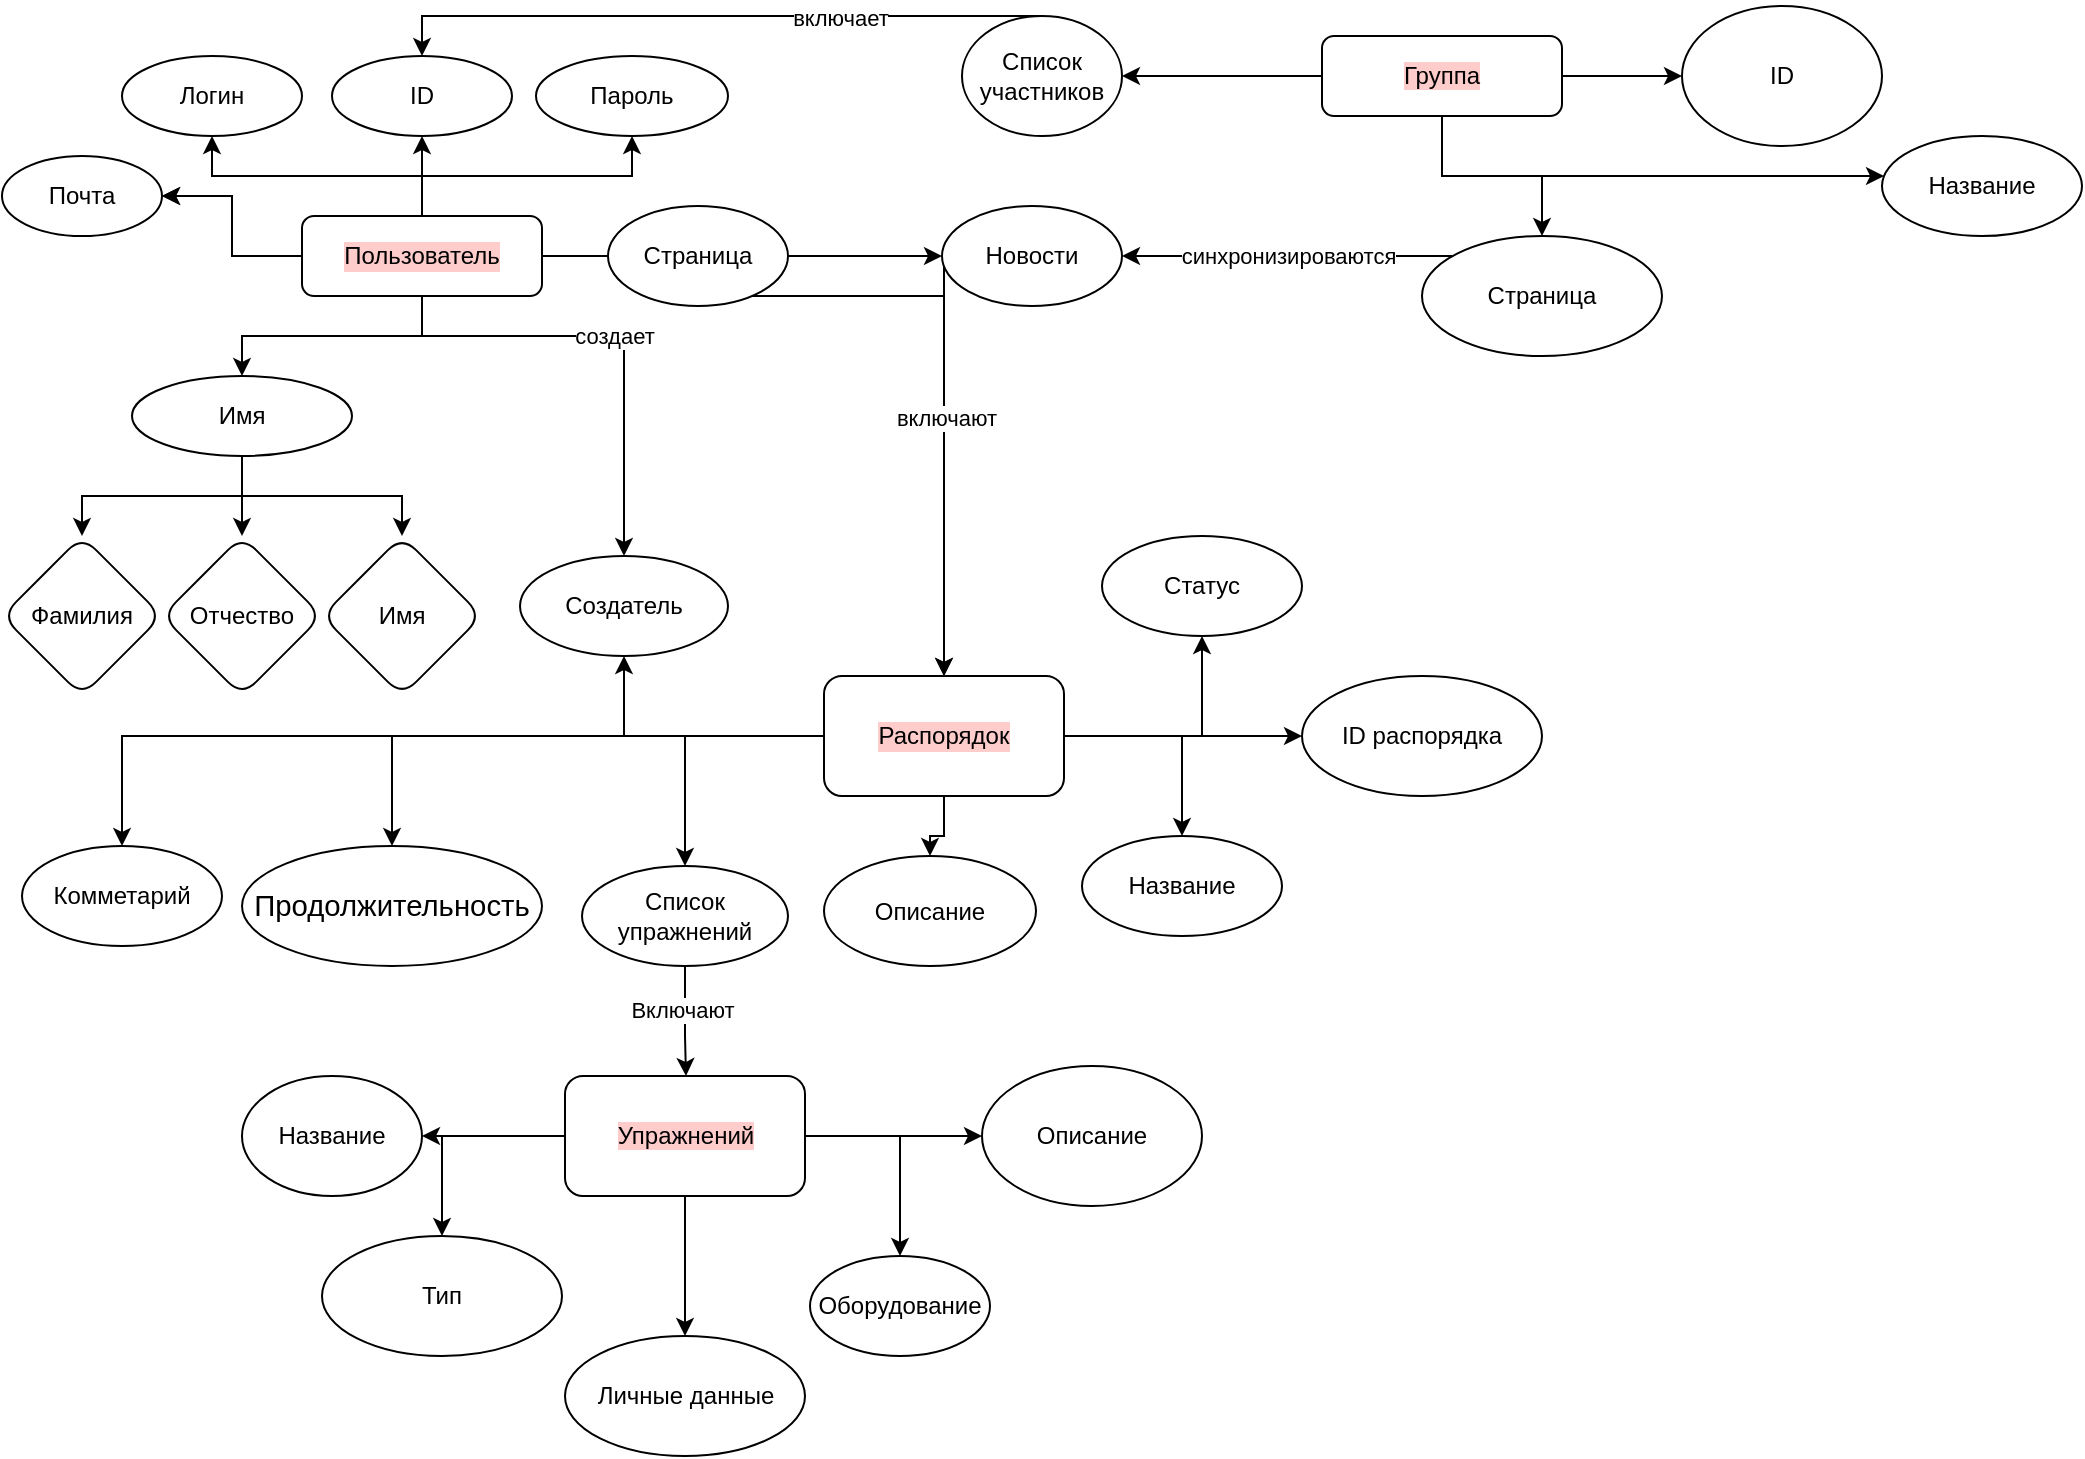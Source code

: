 <mxfile version="15.8.2" type="github">
  <diagram id="C5RBs43oDa-KdzZeNtuy" name="Page-1">
    <mxGraphModel dx="1422" dy="798" grid="1" gridSize="10" guides="1" tooltips="1" connect="1" arrows="1" fold="1" page="1" pageScale="1" pageWidth="827" pageHeight="1169" math="0" shadow="0">
      <root>
        <mxCell id="WIyWlLk6GJQsqaUBKTNV-0" />
        <mxCell id="WIyWlLk6GJQsqaUBKTNV-1" parent="WIyWlLk6GJQsqaUBKTNV-0" />
        <mxCell id="T0smnaooiY0XDKx1orWB-1" value="" style="edgeStyle=orthogonalEdgeStyle;rounded=0;orthogonalLoop=1;jettySize=auto;html=1;" edge="1" parent="WIyWlLk6GJQsqaUBKTNV-1" source="WIyWlLk6GJQsqaUBKTNV-7" target="T0smnaooiY0XDKx1orWB-0">
          <mxGeometry relative="1" as="geometry" />
        </mxCell>
        <mxCell id="T0smnaooiY0XDKx1orWB-3" value="" style="edgeStyle=orthogonalEdgeStyle;rounded=0;orthogonalLoop=1;jettySize=auto;html=1;" edge="1" parent="WIyWlLk6GJQsqaUBKTNV-1" source="WIyWlLk6GJQsqaUBKTNV-7" target="T0smnaooiY0XDKx1orWB-2">
          <mxGeometry relative="1" as="geometry" />
        </mxCell>
        <mxCell id="T0smnaooiY0XDKx1orWB-5" value="" style="edgeStyle=orthogonalEdgeStyle;rounded=0;orthogonalLoop=1;jettySize=auto;html=1;" edge="1" parent="WIyWlLk6GJQsqaUBKTNV-1" source="WIyWlLk6GJQsqaUBKTNV-7" target="T0smnaooiY0XDKx1orWB-4">
          <mxGeometry relative="1" as="geometry" />
        </mxCell>
        <mxCell id="T0smnaooiY0XDKx1orWB-7" value="" style="edgeStyle=orthogonalEdgeStyle;rounded=0;orthogonalLoop=1;jettySize=auto;html=1;" edge="1" parent="WIyWlLk6GJQsqaUBKTNV-1" source="WIyWlLk6GJQsqaUBKTNV-7" target="T0smnaooiY0XDKx1orWB-6">
          <mxGeometry relative="1" as="geometry" />
        </mxCell>
        <mxCell id="T0smnaooiY0XDKx1orWB-9" value="" style="edgeStyle=orthogonalEdgeStyle;rounded=0;orthogonalLoop=1;jettySize=auto;html=1;" edge="1" parent="WIyWlLk6GJQsqaUBKTNV-1" source="WIyWlLk6GJQsqaUBKTNV-7" target="T0smnaooiY0XDKx1orWB-8">
          <mxGeometry relative="1" as="geometry" />
        </mxCell>
        <mxCell id="T0smnaooiY0XDKx1orWB-10" value="" style="edgeStyle=orthogonalEdgeStyle;rounded=0;orthogonalLoop=1;jettySize=auto;html=1;" edge="1" parent="WIyWlLk6GJQsqaUBKTNV-1" source="WIyWlLk6GJQsqaUBKTNV-7" target="T0smnaooiY0XDKx1orWB-8">
          <mxGeometry relative="1" as="geometry" />
        </mxCell>
        <mxCell id="T0smnaooiY0XDKx1orWB-14" value="" style="edgeStyle=orthogonalEdgeStyle;rounded=0;orthogonalLoop=1;jettySize=auto;html=1;" edge="1" parent="WIyWlLk6GJQsqaUBKTNV-1" source="WIyWlLk6GJQsqaUBKTNV-7">
          <mxGeometry relative="1" as="geometry">
            <mxPoint x="360" y="180" as="targetPoint" />
          </mxGeometry>
        </mxCell>
        <mxCell id="T0smnaooiY0XDKx1orWB-16" value="" style="edgeStyle=orthogonalEdgeStyle;rounded=0;orthogonalLoop=1;jettySize=auto;html=1;startArrow=none;" edge="1" parent="WIyWlLk6GJQsqaUBKTNV-1" source="T0smnaooiY0XDKx1orWB-11" target="T0smnaooiY0XDKx1orWB-15">
          <mxGeometry relative="1" as="geometry" />
        </mxCell>
        <mxCell id="T0smnaooiY0XDKx1orWB-85" value="создает&lt;br&gt;" style="edgeStyle=orthogonalEdgeStyle;rounded=0;orthogonalLoop=1;jettySize=auto;html=1;exitX=0.5;exitY=1;exitDx=0;exitDy=0;entryX=0.5;entryY=0;entryDx=0;entryDy=0;fontColor=#000000;" edge="1" parent="WIyWlLk6GJQsqaUBKTNV-1" source="WIyWlLk6GJQsqaUBKTNV-7" target="T0smnaooiY0XDKx1orWB-37">
          <mxGeometry relative="1" as="geometry">
            <Array as="points">
              <mxPoint x="220" y="220" />
              <mxPoint x="321" y="220" />
            </Array>
          </mxGeometry>
        </mxCell>
        <mxCell id="WIyWlLk6GJQsqaUBKTNV-7" value="Пользователь" style="rounded=1;whiteSpace=wrap;html=1;fontSize=12;glass=0;strokeWidth=1;shadow=0;fontColor=#000000;labelBackgroundColor=#FFCCCC;" parent="WIyWlLk6GJQsqaUBKTNV-1" vertex="1">
          <mxGeometry x="160" y="160" width="120" height="40" as="geometry" />
        </mxCell>
        <mxCell id="T0smnaooiY0XDKx1orWB-66" value="" style="edgeStyle=orthogonalEdgeStyle;rounded=0;orthogonalLoop=1;jettySize=auto;html=1;fontColor=#000000;" edge="1" parent="WIyWlLk6GJQsqaUBKTNV-1" source="WIyWlLk6GJQsqaUBKTNV-12" target="T0smnaooiY0XDKx1orWB-65">
          <mxGeometry relative="1" as="geometry" />
        </mxCell>
        <mxCell id="T0smnaooiY0XDKx1orWB-68" value="" style="edgeStyle=orthogonalEdgeStyle;rounded=0;orthogonalLoop=1;jettySize=auto;html=1;fontColor=#000000;" edge="1" parent="WIyWlLk6GJQsqaUBKTNV-1" source="WIyWlLk6GJQsqaUBKTNV-12" target="T0smnaooiY0XDKx1orWB-67">
          <mxGeometry relative="1" as="geometry" />
        </mxCell>
        <mxCell id="T0smnaooiY0XDKx1orWB-76" style="edgeStyle=orthogonalEdgeStyle;rounded=0;orthogonalLoop=1;jettySize=auto;html=1;fontColor=#000000;" edge="1" parent="WIyWlLk6GJQsqaUBKTNV-1" source="WIyWlLk6GJQsqaUBKTNV-12" target="T0smnaooiY0XDKx1orWB-77">
          <mxGeometry relative="1" as="geometry">
            <mxPoint x="810" y="160" as="targetPoint" />
            <Array as="points">
              <mxPoint x="730" y="140" />
            </Array>
          </mxGeometry>
        </mxCell>
        <mxCell id="T0smnaooiY0XDKx1orWB-78" style="edgeStyle=orthogonalEdgeStyle;rounded=0;orthogonalLoop=1;jettySize=auto;html=1;fontColor=#000000;" edge="1" parent="WIyWlLk6GJQsqaUBKTNV-1" source="WIyWlLk6GJQsqaUBKTNV-12" target="T0smnaooiY0XDKx1orWB-79">
          <mxGeometry relative="1" as="geometry">
            <mxPoint x="900" y="90" as="targetPoint" />
          </mxGeometry>
        </mxCell>
        <mxCell id="WIyWlLk6GJQsqaUBKTNV-12" value="&lt;span style=&quot;background-color: rgb(255 , 204 , 204)&quot;&gt;Группа&lt;/span&gt;" style="rounded=1;whiteSpace=wrap;html=1;fontSize=12;glass=0;strokeWidth=1;shadow=0;" parent="WIyWlLk6GJQsqaUBKTNV-1" vertex="1">
          <mxGeometry x="670" y="70" width="120" height="40" as="geometry" />
        </mxCell>
        <mxCell id="T0smnaooiY0XDKx1orWB-0" value="ID" style="ellipse;whiteSpace=wrap;html=1;rounded=1;shadow=0;strokeWidth=1;glass=0;" vertex="1" parent="WIyWlLk6GJQsqaUBKTNV-1">
          <mxGeometry x="175" y="80" width="90" height="40" as="geometry" />
        </mxCell>
        <mxCell id="T0smnaooiY0XDKx1orWB-2" value="Логин" style="ellipse;whiteSpace=wrap;html=1;rounded=1;shadow=0;strokeWidth=1;glass=0;" vertex="1" parent="WIyWlLk6GJQsqaUBKTNV-1">
          <mxGeometry x="70" y="80" width="90" height="40" as="geometry" />
        </mxCell>
        <mxCell id="T0smnaooiY0XDKx1orWB-4" value="Пароль" style="ellipse;whiteSpace=wrap;html=1;rounded=1;shadow=0;strokeWidth=1;glass=0;" vertex="1" parent="WIyWlLk6GJQsqaUBKTNV-1">
          <mxGeometry x="277" y="80" width="96" height="40" as="geometry" />
        </mxCell>
        <mxCell id="T0smnaooiY0XDKx1orWB-18" value="" style="edgeStyle=orthogonalEdgeStyle;rounded=0;orthogonalLoop=1;jettySize=auto;html=1;" edge="1" parent="WIyWlLk6GJQsqaUBKTNV-1" source="T0smnaooiY0XDKx1orWB-6" target="T0smnaooiY0XDKx1orWB-17">
          <mxGeometry relative="1" as="geometry" />
        </mxCell>
        <mxCell id="T0smnaooiY0XDKx1orWB-26" value="" style="edgeStyle=orthogonalEdgeStyle;rounded=0;orthogonalLoop=1;jettySize=auto;html=1;" edge="1" parent="WIyWlLk6GJQsqaUBKTNV-1" source="T0smnaooiY0XDKx1orWB-6" target="T0smnaooiY0XDKx1orWB-25">
          <mxGeometry relative="1" as="geometry" />
        </mxCell>
        <mxCell id="T0smnaooiY0XDKx1orWB-84" style="edgeStyle=orthogonalEdgeStyle;rounded=0;orthogonalLoop=1;jettySize=auto;html=1;exitX=0.5;exitY=1;exitDx=0;exitDy=0;fontColor=#000000;" edge="1" parent="WIyWlLk6GJQsqaUBKTNV-1" source="T0smnaooiY0XDKx1orWB-6" target="T0smnaooiY0XDKx1orWB-27">
          <mxGeometry relative="1" as="geometry" />
        </mxCell>
        <mxCell id="T0smnaooiY0XDKx1orWB-6" value="Имя" style="ellipse;whiteSpace=wrap;html=1;rounded=1;shadow=0;strokeWidth=1;glass=0;" vertex="1" parent="WIyWlLk6GJQsqaUBKTNV-1">
          <mxGeometry x="75" y="240" width="110" height="40" as="geometry" />
        </mxCell>
        <mxCell id="T0smnaooiY0XDKx1orWB-8" value="Почта" style="ellipse;whiteSpace=wrap;html=1;rounded=1;shadow=0;strokeWidth=1;glass=0;" vertex="1" parent="WIyWlLk6GJQsqaUBKTNV-1">
          <mxGeometry x="10" y="130" width="80" height="40" as="geometry" />
        </mxCell>
        <mxCell id="T0smnaooiY0XDKx1orWB-73" style="edgeStyle=orthogonalEdgeStyle;rounded=0;orthogonalLoop=1;jettySize=auto;html=1;fontColor=#000000;" edge="1" parent="WIyWlLk6GJQsqaUBKTNV-1" source="T0smnaooiY0XDKx1orWB-15" target="T0smnaooiY0XDKx1orWB-32">
          <mxGeometry relative="1" as="geometry">
            <Array as="points">
              <mxPoint x="481" y="270" />
              <mxPoint x="481" y="270" />
            </Array>
          </mxGeometry>
        </mxCell>
        <mxCell id="T0smnaooiY0XDKx1orWB-15" value="Новости" style="ellipse;whiteSpace=wrap;html=1;rounded=1;shadow=0;strokeWidth=1;glass=0;" vertex="1" parent="WIyWlLk6GJQsqaUBKTNV-1">
          <mxGeometry x="480" y="155" width="90" height="50" as="geometry" />
        </mxCell>
        <mxCell id="T0smnaooiY0XDKx1orWB-17" value="Фамилия" style="rhombus;whiteSpace=wrap;html=1;rounded=1;shadow=0;strokeWidth=1;glass=0;" vertex="1" parent="WIyWlLk6GJQsqaUBKTNV-1">
          <mxGeometry x="10" y="320" width="80" height="80" as="geometry" />
        </mxCell>
        <mxCell id="T0smnaooiY0XDKx1orWB-25" value="Отчество" style="rhombus;whiteSpace=wrap;html=1;rounded=1;shadow=0;strokeWidth=1;glass=0;" vertex="1" parent="WIyWlLk6GJQsqaUBKTNV-1">
          <mxGeometry x="90" y="320" width="80" height="80" as="geometry" />
        </mxCell>
        <mxCell id="T0smnaooiY0XDKx1orWB-27" value="Имя" style="rhombus;whiteSpace=wrap;html=1;rounded=1;shadow=0;strokeWidth=1;glass=0;" vertex="1" parent="WIyWlLk6GJQsqaUBKTNV-1">
          <mxGeometry x="170" y="320" width="80" height="80" as="geometry" />
        </mxCell>
        <mxCell id="T0smnaooiY0XDKx1orWB-34" value="" style="edgeStyle=orthogonalEdgeStyle;rounded=0;orthogonalLoop=1;jettySize=auto;html=1;" edge="1" parent="WIyWlLk6GJQsqaUBKTNV-1" source="T0smnaooiY0XDKx1orWB-32" target="T0smnaooiY0XDKx1orWB-33">
          <mxGeometry relative="1" as="geometry" />
        </mxCell>
        <mxCell id="T0smnaooiY0XDKx1orWB-36" value="" style="edgeStyle=orthogonalEdgeStyle;rounded=0;orthogonalLoop=1;jettySize=auto;html=1;" edge="1" parent="WIyWlLk6GJQsqaUBKTNV-1" source="T0smnaooiY0XDKx1orWB-32" target="T0smnaooiY0XDKx1orWB-35">
          <mxGeometry relative="1" as="geometry" />
        </mxCell>
        <mxCell id="T0smnaooiY0XDKx1orWB-38" value="" style="edgeStyle=orthogonalEdgeStyle;rounded=0;orthogonalLoop=1;jettySize=auto;html=1;" edge="1" parent="WIyWlLk6GJQsqaUBKTNV-1" source="T0smnaooiY0XDKx1orWB-32" target="T0smnaooiY0XDKx1orWB-37">
          <mxGeometry relative="1" as="geometry" />
        </mxCell>
        <mxCell id="T0smnaooiY0XDKx1orWB-41" value="" style="edgeStyle=orthogonalEdgeStyle;rounded=0;orthogonalLoop=1;jettySize=auto;html=1;fontColor=#000000;" edge="1" parent="WIyWlLk6GJQsqaUBKTNV-1" source="T0smnaooiY0XDKx1orWB-32" target="T0smnaooiY0XDKx1orWB-40">
          <mxGeometry relative="1" as="geometry" />
        </mxCell>
        <mxCell id="T0smnaooiY0XDKx1orWB-42" style="edgeStyle=orthogonalEdgeStyle;rounded=0;orthogonalLoop=1;jettySize=auto;html=1;fontColor=#000000;" edge="1" parent="WIyWlLk6GJQsqaUBKTNV-1" source="T0smnaooiY0XDKx1orWB-32" target="T0smnaooiY0XDKx1orWB-43">
          <mxGeometry relative="1" as="geometry">
            <mxPoint x="370" y="490" as="targetPoint" />
          </mxGeometry>
        </mxCell>
        <mxCell id="T0smnaooiY0XDKx1orWB-45" value="" style="edgeStyle=orthogonalEdgeStyle;rounded=0;orthogonalLoop=1;jettySize=auto;html=1;fontColor=#000000;" edge="1" parent="WIyWlLk6GJQsqaUBKTNV-1" source="T0smnaooiY0XDKx1orWB-32" target="T0smnaooiY0XDKx1orWB-44">
          <mxGeometry relative="1" as="geometry" />
        </mxCell>
        <mxCell id="T0smnaooiY0XDKx1orWB-46" style="edgeStyle=orthogonalEdgeStyle;rounded=0;orthogonalLoop=1;jettySize=auto;html=1;fontColor=#000000;" edge="1" parent="WIyWlLk6GJQsqaUBKTNV-1" source="T0smnaooiY0XDKx1orWB-32" target="T0smnaooiY0XDKx1orWB-47">
          <mxGeometry relative="1" as="geometry">
            <mxPoint x="240" y="480" as="targetPoint" />
          </mxGeometry>
        </mxCell>
        <mxCell id="T0smnaooiY0XDKx1orWB-48" style="edgeStyle=orthogonalEdgeStyle;rounded=0;orthogonalLoop=1;jettySize=auto;html=1;fontColor=#000000;" edge="1" parent="WIyWlLk6GJQsqaUBKTNV-1" source="T0smnaooiY0XDKx1orWB-32" target="T0smnaooiY0XDKx1orWB-49">
          <mxGeometry relative="1" as="geometry">
            <mxPoint x="70" y="480" as="targetPoint" />
          </mxGeometry>
        </mxCell>
        <mxCell id="T0smnaooiY0XDKx1orWB-32" value="Распорядок" style="rounded=1;whiteSpace=wrap;html=1;fontColor=#000000;labelBackgroundColor=#FFCCCC;" vertex="1" parent="WIyWlLk6GJQsqaUBKTNV-1">
          <mxGeometry x="421" y="390" width="120" height="60" as="geometry" />
        </mxCell>
        <mxCell id="T0smnaooiY0XDKx1orWB-33" value="ID распорядка" style="ellipse;whiteSpace=wrap;html=1;rounded=1;" vertex="1" parent="WIyWlLk6GJQsqaUBKTNV-1">
          <mxGeometry x="660" y="390" width="120" height="60" as="geometry" />
        </mxCell>
        <mxCell id="T0smnaooiY0XDKx1orWB-35" value="Название" style="ellipse;whiteSpace=wrap;html=1;rounded=1;" vertex="1" parent="WIyWlLk6GJQsqaUBKTNV-1">
          <mxGeometry x="550" y="470" width="100" height="50" as="geometry" />
        </mxCell>
        <mxCell id="T0smnaooiY0XDKx1orWB-37" value="Создатель" style="ellipse;whiteSpace=wrap;html=1;rounded=1;" vertex="1" parent="WIyWlLk6GJQsqaUBKTNV-1">
          <mxGeometry x="269" y="330" width="104" height="50" as="geometry" />
        </mxCell>
        <mxCell id="T0smnaooiY0XDKx1orWB-40" value="Описание" style="ellipse;whiteSpace=wrap;html=1;rounded=1;fontColor=#000000;labelBackgroundColor=none;" vertex="1" parent="WIyWlLk6GJQsqaUBKTNV-1">
          <mxGeometry x="421" y="480" width="106" height="55" as="geometry" />
        </mxCell>
        <mxCell id="T0smnaooiY0XDKx1orWB-50" style="edgeStyle=orthogonalEdgeStyle;rounded=0;orthogonalLoop=1;jettySize=auto;html=1;fontColor=#000000;" edge="1" parent="WIyWlLk6GJQsqaUBKTNV-1" source="T0smnaooiY0XDKx1orWB-43" target="T0smnaooiY0XDKx1orWB-51">
          <mxGeometry relative="1" as="geometry">
            <mxPoint x="351.5" y="650" as="targetPoint" />
            <Array as="points">
              <mxPoint x="352" y="570" />
              <mxPoint x="352" y="570" />
            </Array>
          </mxGeometry>
        </mxCell>
        <mxCell id="T0smnaooiY0XDKx1orWB-64" value="Включают&lt;br&gt;" style="edgeLabel;html=1;align=center;verticalAlign=middle;resizable=0;points=[];fontColor=#000000;" vertex="1" connectable="0" parent="T0smnaooiY0XDKx1orWB-50">
          <mxGeometry x="-0.217" y="-2" relative="1" as="geometry">
            <mxPoint as="offset" />
          </mxGeometry>
        </mxCell>
        <mxCell id="T0smnaooiY0XDKx1orWB-43" value="Список упражнений" style="ellipse;whiteSpace=wrap;html=1;labelBackgroundColor=none;fontColor=#000000;" vertex="1" parent="WIyWlLk6GJQsqaUBKTNV-1">
          <mxGeometry x="300" y="485" width="103" height="50" as="geometry" />
        </mxCell>
        <mxCell id="T0smnaooiY0XDKx1orWB-44" value="Статус" style="ellipse;whiteSpace=wrap;html=1;rounded=1;fontColor=#000000;labelBackgroundColor=none;" vertex="1" parent="WIyWlLk6GJQsqaUBKTNV-1">
          <mxGeometry x="560" y="320" width="100" height="50" as="geometry" />
        </mxCell>
        <mxCell id="T0smnaooiY0XDKx1orWB-47" value="&lt;span style=&quot;font-size: 11.0pt ; line-height: 107% ; font-family: &amp;#34;calibri&amp;#34; , sans-serif&quot;&gt;Продолжительность&lt;/span&gt;" style="ellipse;whiteSpace=wrap;html=1;labelBackgroundColor=none;fontColor=#000000;" vertex="1" parent="WIyWlLk6GJQsqaUBKTNV-1">
          <mxGeometry x="130" y="475" width="150" height="60" as="geometry" />
        </mxCell>
        <mxCell id="T0smnaooiY0XDKx1orWB-49" value="Комметарий" style="ellipse;whiteSpace=wrap;html=1;labelBackgroundColor=none;fontColor=#000000;" vertex="1" parent="WIyWlLk6GJQsqaUBKTNV-1">
          <mxGeometry x="20" y="475" width="100" height="50" as="geometry" />
        </mxCell>
        <mxCell id="T0smnaooiY0XDKx1orWB-52" style="edgeStyle=orthogonalEdgeStyle;rounded=0;orthogonalLoop=1;jettySize=auto;html=1;fontColor=#000000;" edge="1" parent="WIyWlLk6GJQsqaUBKTNV-1" source="T0smnaooiY0XDKx1orWB-51" target="T0smnaooiY0XDKx1orWB-53">
          <mxGeometry relative="1" as="geometry">
            <mxPoint x="240" y="680" as="targetPoint" />
          </mxGeometry>
        </mxCell>
        <mxCell id="T0smnaooiY0XDKx1orWB-55" value="" style="edgeStyle=orthogonalEdgeStyle;rounded=0;orthogonalLoop=1;jettySize=auto;html=1;fontColor=#000000;" edge="1" parent="WIyWlLk6GJQsqaUBKTNV-1" source="T0smnaooiY0XDKx1orWB-51" target="T0smnaooiY0XDKx1orWB-54">
          <mxGeometry relative="1" as="geometry" />
        </mxCell>
        <mxCell id="T0smnaooiY0XDKx1orWB-56" style="edgeStyle=orthogonalEdgeStyle;rounded=0;orthogonalLoop=1;jettySize=auto;html=1;fontColor=#000000;" edge="1" parent="WIyWlLk6GJQsqaUBKTNV-1" source="T0smnaooiY0XDKx1orWB-51" target="T0smnaooiY0XDKx1orWB-57">
          <mxGeometry relative="1" as="geometry">
            <mxPoint x="400" y="760" as="targetPoint" />
          </mxGeometry>
        </mxCell>
        <mxCell id="T0smnaooiY0XDKx1orWB-58" style="edgeStyle=orthogonalEdgeStyle;rounded=0;orthogonalLoop=1;jettySize=auto;html=1;fontColor=#000000;" edge="1" parent="WIyWlLk6GJQsqaUBKTNV-1" source="T0smnaooiY0XDKx1orWB-51" target="T0smnaooiY0XDKx1orWB-59">
          <mxGeometry relative="1" as="geometry">
            <mxPoint x="490" y="680" as="targetPoint" />
          </mxGeometry>
        </mxCell>
        <mxCell id="T0smnaooiY0XDKx1orWB-61" style="edgeStyle=orthogonalEdgeStyle;rounded=0;orthogonalLoop=1;jettySize=auto;html=1;fontColor=#000000;" edge="1" parent="WIyWlLk6GJQsqaUBKTNV-1" source="T0smnaooiY0XDKx1orWB-51" target="T0smnaooiY0XDKx1orWB-62">
          <mxGeometry relative="1" as="geometry">
            <mxPoint x="351.5" y="850" as="targetPoint" />
          </mxGeometry>
        </mxCell>
        <mxCell id="T0smnaooiY0XDKx1orWB-51" value="&lt;span style=&quot;background-color: rgb(255 , 204 , 204)&quot;&gt;Упражнений&lt;/span&gt;" style="rounded=1;whiteSpace=wrap;html=1;labelBackgroundColor=none;fontColor=#000000;" vertex="1" parent="WIyWlLk6GJQsqaUBKTNV-1">
          <mxGeometry x="291.5" y="590" width="120" height="60" as="geometry" />
        </mxCell>
        <mxCell id="T0smnaooiY0XDKx1orWB-53" value="Название" style="ellipse;whiteSpace=wrap;html=1;labelBackgroundColor=none;fontColor=#000000;" vertex="1" parent="WIyWlLk6GJQsqaUBKTNV-1">
          <mxGeometry x="130" y="590" width="90" height="60" as="geometry" />
        </mxCell>
        <mxCell id="T0smnaooiY0XDKx1orWB-54" value="Тип" style="ellipse;whiteSpace=wrap;html=1;rounded=1;fontColor=#000000;" vertex="1" parent="WIyWlLk6GJQsqaUBKTNV-1">
          <mxGeometry x="170" y="670" width="120" height="60" as="geometry" />
        </mxCell>
        <mxCell id="T0smnaooiY0XDKx1orWB-57" value="Оборудование" style="ellipse;whiteSpace=wrap;html=1;labelBackgroundColor=none;fontColor=#000000;" vertex="1" parent="WIyWlLk6GJQsqaUBKTNV-1">
          <mxGeometry x="414" y="680" width="90" height="50" as="geometry" />
        </mxCell>
        <mxCell id="T0smnaooiY0XDKx1orWB-59" value="Описание" style="ellipse;whiteSpace=wrap;html=1;labelBackgroundColor=none;fontColor=#000000;" vertex="1" parent="WIyWlLk6GJQsqaUBKTNV-1">
          <mxGeometry x="500" y="585" width="110" height="70" as="geometry" />
        </mxCell>
        <mxCell id="T0smnaooiY0XDKx1orWB-62" value="Личные данные" style="ellipse;whiteSpace=wrap;html=1;labelBackgroundColor=none;fontColor=#000000;" vertex="1" parent="WIyWlLk6GJQsqaUBKTNV-1">
          <mxGeometry x="291.5" y="720" width="120" height="60" as="geometry" />
        </mxCell>
        <mxCell id="T0smnaooiY0XDKx1orWB-80" style="edgeStyle=orthogonalEdgeStyle;rounded=0;orthogonalLoop=1;jettySize=auto;html=1;entryX=0.5;entryY=0;entryDx=0;entryDy=0;fontColor=#000000;" edge="1" parent="WIyWlLk6GJQsqaUBKTNV-1" source="T0smnaooiY0XDKx1orWB-65" target="T0smnaooiY0XDKx1orWB-0">
          <mxGeometry relative="1" as="geometry">
            <Array as="points">
              <mxPoint x="220" y="60" />
            </Array>
          </mxGeometry>
        </mxCell>
        <mxCell id="T0smnaooiY0XDKx1orWB-81" value="включает&lt;br&gt;" style="edgeLabel;html=1;align=center;verticalAlign=middle;resizable=0;points=[];fontColor=#000000;" vertex="1" connectable="0" parent="T0smnaooiY0XDKx1orWB-80">
          <mxGeometry x="-0.388" y="1" relative="1" as="geometry">
            <mxPoint as="offset" />
          </mxGeometry>
        </mxCell>
        <mxCell id="T0smnaooiY0XDKx1orWB-65" value="Список участников" style="ellipse;whiteSpace=wrap;html=1;rounded=1;shadow=0;strokeWidth=1;glass=0;" vertex="1" parent="WIyWlLk6GJQsqaUBKTNV-1">
          <mxGeometry x="490" y="60" width="80" height="60" as="geometry" />
        </mxCell>
        <mxCell id="T0smnaooiY0XDKx1orWB-69" value="синхронизироваются" style="edgeStyle=orthogonalEdgeStyle;rounded=0;orthogonalLoop=1;jettySize=auto;html=1;fontColor=#000000;" edge="1" parent="WIyWlLk6GJQsqaUBKTNV-1" source="T0smnaooiY0XDKx1orWB-67" target="T0smnaooiY0XDKx1orWB-15">
          <mxGeometry relative="1" as="geometry">
            <Array as="points">
              <mxPoint x="630" y="180" />
              <mxPoint x="630" y="180" />
            </Array>
          </mxGeometry>
        </mxCell>
        <mxCell id="T0smnaooiY0XDKx1orWB-67" value="Страница" style="ellipse;whiteSpace=wrap;html=1;rounded=1;shadow=0;strokeWidth=1;glass=0;" vertex="1" parent="WIyWlLk6GJQsqaUBKTNV-1">
          <mxGeometry x="720" y="170" width="120" height="60" as="geometry" />
        </mxCell>
        <mxCell id="T0smnaooiY0XDKx1orWB-74" style="edgeStyle=orthogonalEdgeStyle;rounded=0;orthogonalLoop=1;jettySize=auto;html=1;fontColor=#000000;" edge="1" parent="WIyWlLk6GJQsqaUBKTNV-1" source="T0smnaooiY0XDKx1orWB-11" target="T0smnaooiY0XDKx1orWB-32">
          <mxGeometry relative="1" as="geometry">
            <Array as="points">
              <mxPoint x="481" y="200" />
            </Array>
          </mxGeometry>
        </mxCell>
        <mxCell id="T0smnaooiY0XDKx1orWB-75" value="включают" style="edgeLabel;html=1;align=center;verticalAlign=middle;resizable=0;points=[];fontColor=#000000;" vertex="1" connectable="0" parent="T0smnaooiY0XDKx1orWB-74">
          <mxGeometry x="0.099" y="1" relative="1" as="geometry">
            <mxPoint as="offset" />
          </mxGeometry>
        </mxCell>
        <mxCell id="T0smnaooiY0XDKx1orWB-11" value="Страница" style="ellipse;whiteSpace=wrap;html=1;rounded=1;shadow=0;strokeWidth=1;glass=0;" vertex="1" parent="WIyWlLk6GJQsqaUBKTNV-1">
          <mxGeometry x="313" y="155" width="90" height="50" as="geometry" />
        </mxCell>
        <mxCell id="T0smnaooiY0XDKx1orWB-72" value="" style="edgeStyle=orthogonalEdgeStyle;rounded=0;orthogonalLoop=1;jettySize=auto;html=1;endArrow=none;" edge="1" parent="WIyWlLk6GJQsqaUBKTNV-1" source="WIyWlLk6GJQsqaUBKTNV-7" target="T0smnaooiY0XDKx1orWB-11">
          <mxGeometry relative="1" as="geometry">
            <mxPoint x="280" y="180" as="sourcePoint" />
            <mxPoint x="490" y="175" as="targetPoint" />
          </mxGeometry>
        </mxCell>
        <mxCell id="T0smnaooiY0XDKx1orWB-77" value="Название" style="ellipse;whiteSpace=wrap;html=1;labelBackgroundColor=none;fontColor=#000000;" vertex="1" parent="WIyWlLk6GJQsqaUBKTNV-1">
          <mxGeometry x="950" y="120" width="100" height="50" as="geometry" />
        </mxCell>
        <mxCell id="T0smnaooiY0XDKx1orWB-79" value="ID" style="ellipse;whiteSpace=wrap;html=1;labelBackgroundColor=none;fontColor=#000000;" vertex="1" parent="WIyWlLk6GJQsqaUBKTNV-1">
          <mxGeometry x="850" y="55" width="100" height="70" as="geometry" />
        </mxCell>
      </root>
    </mxGraphModel>
  </diagram>
</mxfile>

